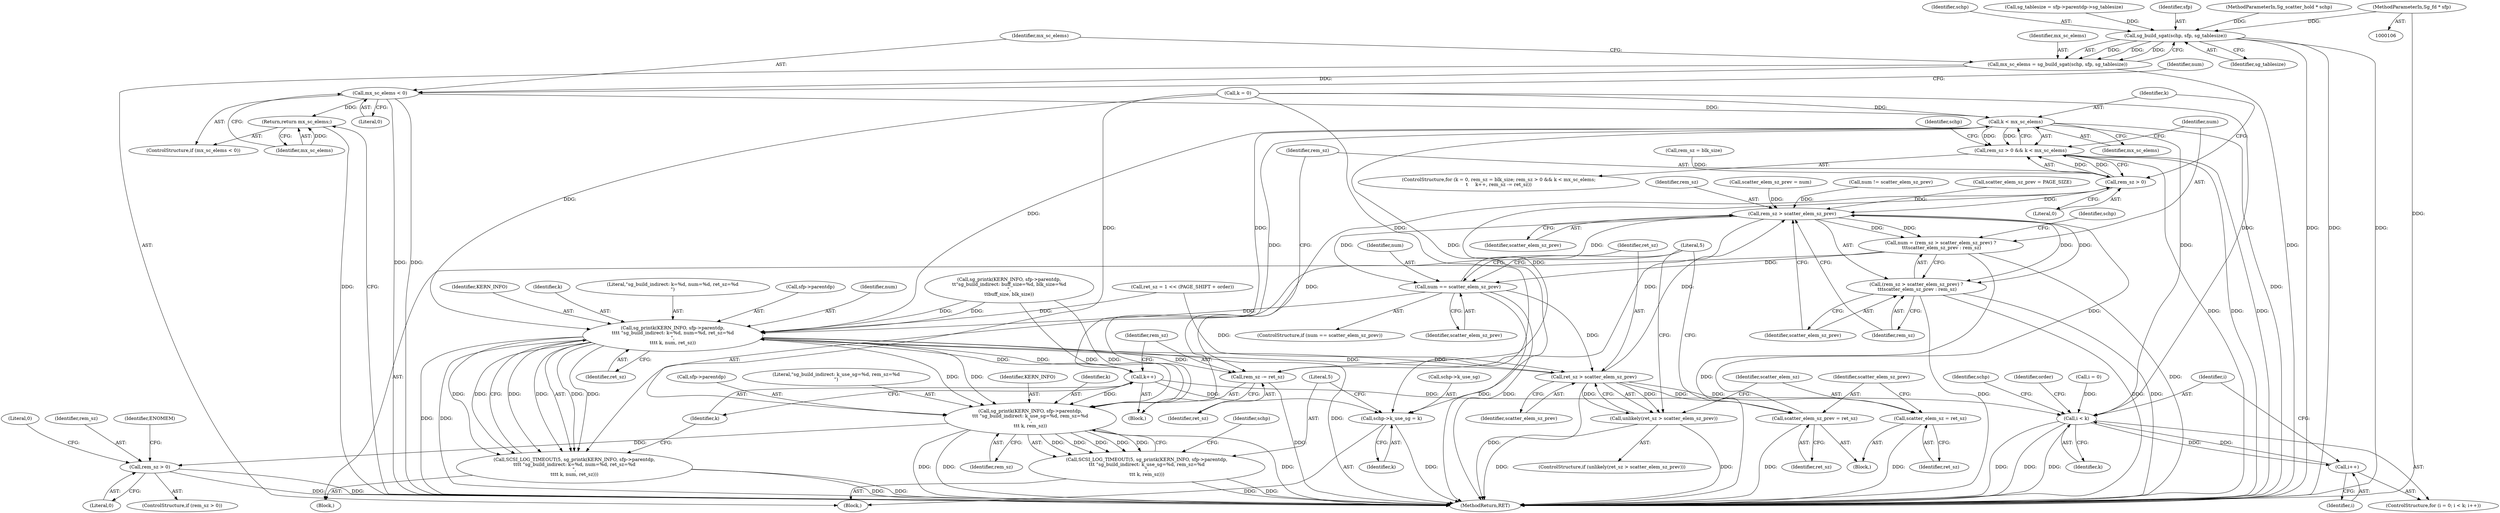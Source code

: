 digraph "0_linux_a45b599ad808c3c982fdcdc12b0b8611c2f92824@pointer" {
"1000108" [label="(MethodParameterIn,Sg_fd * sfp)"];
"1000177" [label="(Call,sg_build_sgat(schp, sfp, sg_tablesize))"];
"1000175" [label="(Call,mx_sc_elems = sg_build_sgat(schp, sfp, sg_tablesize))"];
"1000182" [label="(Call,mx_sc_elems < 0)"];
"1000185" [label="(Return,return mx_sc_elems;)"];
"1000257" [label="(Call,k < mx_sc_elems)"];
"1000253" [label="(Call,rem_sz > 0 && k < mx_sc_elems)"];
"1000313" [label="(Call,sg_printk(KERN_INFO, sfp->parentdp,\n\t\t\t\t \"sg_build_indirect: k=%d, num=%d, ret_sz=%d\n\",\n\t\t\t\t k, num, ret_sz))"];
"1000261" [label="(Call,k++)"];
"1000327" [label="(Call,schp->k_use_sg = k)"];
"1000334" [label="(Call,sg_printk(KERN_INFO, sfp->parentdp,\n\t\t\t \"sg_build_indirect: k_use_sg=%d, rem_sz=%d\n\",\n\t\t\t k, rem_sz))"];
"1000332" [label="(Call,SCSI_LOG_TIMEOUT(5, sg_printk(KERN_INFO, sfp->parentdp,\n\t\t\t \"sg_build_indirect: k_use_sg=%d, rem_sz=%d\n\",\n\t\t\t k, rem_sz)))"];
"1000348" [label="(Call,rem_sz > 0)"];
"1000361" [label="(Call,i < k)"];
"1000364" [label="(Call,i++)"];
"1000263" [label="(Call,rem_sz -= ret_sz)"];
"1000254" [label="(Call,rem_sz > 0)"];
"1000270" [label="(Call,rem_sz > scatter_elem_sz_prev)"];
"1000267" [label="(Call,num = (rem_sz > scatter_elem_sz_prev) ?\n \t\t\tscatter_elem_sz_prev : rem_sz)"];
"1000295" [label="(Call,num == scatter_elem_sz_prev)"];
"1000301" [label="(Call,ret_sz > scatter_elem_sz_prev)"];
"1000300" [label="(Call,unlikely(ret_sz > scatter_elem_sz_prev))"];
"1000305" [label="(Call,scatter_elem_sz = ret_sz)"];
"1000308" [label="(Call,scatter_elem_sz_prev = ret_sz)"];
"1000269" [label="(Call,(rem_sz > scatter_elem_sz_prev) ?\n \t\t\tscatter_elem_sz_prev : rem_sz)"];
"1000311" [label="(Call,SCSI_LOG_TIMEOUT(5, sg_printk(KERN_INFO, sfp->parentdp,\n\t\t\t\t \"sg_build_indirect: k=%d, num=%d, ret_sz=%d\n\",\n\t\t\t\t k, num, ret_sz)))"];
"1000348" [label="(Call,rem_sz > 0)"];
"1000295" [label="(Call,num == scatter_elem_sz_prev)"];
"1000365" [label="(Identifier,i)"];
"1000108" [label="(MethodParameterIn,Sg_fd * sfp)"];
"1000310" [label="(Identifier,ret_sz)"];
"1000320" [label="(Identifier,num)"];
"1000273" [label="(Identifier,scatter_elem_sz_prev)"];
"1000341" [label="(Identifier,rem_sz)"];
"1000318" [label="(Literal,\"sg_build_indirect: k=%d, num=%d, ret_sz=%d\n\")"];
"1000315" [label="(Call,sfp->parentdp)"];
"1000269" [label="(Call,(rem_sz > scatter_elem_sz_prev) ?\n \t\t\tscatter_elem_sz_prev : rem_sz)"];
"1000328" [label="(Call,schp->k_use_sg)"];
"1000307" [label="(Identifier,ret_sz)"];
"1000258" [label="(Identifier,k)"];
"1000332" [label="(Call,SCSI_LOG_TIMEOUT(5, sg_printk(KERN_INFO, sfp->parentdp,\n\t\t\t \"sg_build_indirect: k_use_sg=%d, rem_sz=%d\n\",\n\t\t\t k, rem_sz)))"];
"1000321" [label="(Identifier,ret_sz)"];
"1000382" [label="(MethodReturn,RET)"];
"1000238" [label="(Call,ret_sz = 1 << (PAGE_SHIFT + order))"];
"1000333" [label="(Literal,5)"];
"1000267" [label="(Call,num = (rem_sz > scatter_elem_sz_prev) ?\n \t\t\tscatter_elem_sz_prev : rem_sz)"];
"1000306" [label="(Identifier,scatter_elem_sz)"];
"1000186" [label="(Identifier,mx_sc_elems)"];
"1000266" [label="(Block,)"];
"1000300" [label="(Call,unlikely(ret_sz > scatter_elem_sz_prev))"];
"1000363" [label="(Identifier,k)"];
"1000208" [label="(Call,scatter_elem_sz_prev = num)"];
"1000349" [label="(Identifier,rem_sz)"];
"1000270" [label="(Call,rem_sz > scatter_elem_sz_prev)"];
"1000253" [label="(Call,rem_sz > 0 && k < mx_sc_elems)"];
"1000302" [label="(Identifier,ret_sz)"];
"1000272" [label="(Identifier,scatter_elem_sz_prev)"];
"1000314" [label="(Identifier,KERN_INFO)"];
"1000268" [label="(Identifier,num)"];
"1000264" [label="(Identifier,rem_sz)"];
"1000309" [label="(Identifier,scatter_elem_sz_prev)"];
"1000262" [label="(Identifier,k)"];
"1000256" [label="(Literal,0)"];
"1000304" [label="(Block,)"];
"1000188" [label="(Identifier,num)"];
"1000353" [label="(Identifier,ENOMEM)"];
"1000334" [label="(Call,sg_printk(KERN_INFO, sfp->parentdp,\n\t\t\t \"sg_build_indirect: k_use_sg=%d, rem_sz=%d\n\",\n\t\t\t k, rem_sz))"];
"1000110" [label="(Block,)"];
"1000184" [label="(Literal,0)"];
"1000303" [label="(Identifier,scatter_elem_sz_prev)"];
"1000257" [label="(Call,k < mx_sc_elems)"];
"1000178" [label="(Identifier,schp)"];
"1000250" [label="(Call,rem_sz = blk_size)"];
"1000357" [label="(ControlStructure,for (i = 0; i < k; i++))"];
"1000313" [label="(Call,sg_printk(KERN_INFO, sfp->parentdp,\n\t\t\t\t \"sg_build_indirect: k=%d, num=%d, ret_sz=%d\n\",\n\t\t\t\t k, num, ret_sz))"];
"1000361" [label="(Call,i < k)"];
"1000327" [label="(Call,schp->k_use_sg = k)"];
"1000192" [label="(Call,num != scatter_elem_sz_prev)"];
"1000335" [label="(Identifier,KERN_INFO)"];
"1000177" [label="(Call,sg_build_sgat(schp, sfp, sg_tablesize))"];
"1000319" [label="(Identifier,k)"];
"1000255" [label="(Identifier,rem_sz)"];
"1000260" [label="(Block,)"];
"1000274" [label="(Identifier,rem_sz)"];
"1000362" [label="(Identifier,i)"];
"1000265" [label="(Identifier,ret_sz)"];
"1000347" [label="(ControlStructure,if (rem_sz > 0))"];
"1000369" [label="(Identifier,schp)"];
"1000305" [label="(Call,scatter_elem_sz = ret_sz)"];
"1000350" [label="(Literal,0)"];
"1000355" [label="(Literal,0)"];
"1000245" [label="(ControlStructure,for (k = 0, rem_sz = blk_size; rem_sz > 0 && k < mx_sc_elems;\n\t     k++, rem_sz -= ret_sz))"];
"1000308" [label="(Call,scatter_elem_sz_prev = ret_sz)"];
"1000182" [label="(Call,mx_sc_elems < 0)"];
"1000204" [label="(Call,scatter_elem_sz_prev = PAGE_SIZE)"];
"1000121" [label="(Call,sg_tablesize = sfp->parentdp->sg_tablesize)"];
"1000183" [label="(Identifier,mx_sc_elems)"];
"1000167" [label="(Call,sg_printk(KERN_INFO, sfp->parentdp,\n\t\t\"sg_build_indirect: buff_size=%d, blk_size=%d\n\",\n\t\tbuff_size, blk_size))"];
"1000247" [label="(Call,k = 0)"];
"1000340" [label="(Identifier,k)"];
"1000179" [label="(Identifier,sfp)"];
"1000185" [label="(Return,return mx_sc_elems;)"];
"1000294" [label="(ControlStructure,if (num == scatter_elem_sz_prev))"];
"1000180" [label="(Identifier,sg_tablesize)"];
"1000263" [label="(Call,rem_sz -= ret_sz)"];
"1000344" [label="(Identifier,schp)"];
"1000324" [label="(Identifier,schp)"];
"1000271" [label="(Identifier,rem_sz)"];
"1000376" [label="(Identifier,order)"];
"1000254" [label="(Call,rem_sz > 0)"];
"1000312" [label="(Literal,5)"];
"1000336" [label="(Call,sfp->parentdp)"];
"1000297" [label="(Identifier,scatter_elem_sz_prev)"];
"1000339" [label="(Literal,\"sg_build_indirect: k_use_sg=%d, rem_sz=%d\n\")"];
"1000296" [label="(Identifier,num)"];
"1000331" [label="(Identifier,k)"];
"1000364" [label="(Call,i++)"];
"1000278" [label="(Identifier,schp)"];
"1000176" [label="(Identifier,mx_sc_elems)"];
"1000261" [label="(Call,k++)"];
"1000299" [label="(ControlStructure,if (unlikely(ret_sz > scatter_elem_sz_prev)))"];
"1000311" [label="(Call,SCSI_LOG_TIMEOUT(5, sg_printk(KERN_INFO, sfp->parentdp,\n\t\t\t\t \"sg_build_indirect: k=%d, num=%d, ret_sz=%d\n\",\n\t\t\t\t k, num, ret_sz)))"];
"1000259" [label="(Identifier,mx_sc_elems)"];
"1000181" [label="(ControlStructure,if (mx_sc_elems < 0))"];
"1000107" [label="(MethodParameterIn,Sg_scatter_hold * schp)"];
"1000358" [label="(Call,i = 0)"];
"1000301" [label="(Call,ret_sz > scatter_elem_sz_prev)"];
"1000175" [label="(Call,mx_sc_elems = sg_build_sgat(schp, sfp, sg_tablesize))"];
"1000108" -> "1000106"  [label="AST: "];
"1000108" -> "1000382"  [label="DDG: "];
"1000108" -> "1000177"  [label="DDG: "];
"1000177" -> "1000175"  [label="AST: "];
"1000177" -> "1000180"  [label="CFG: "];
"1000178" -> "1000177"  [label="AST: "];
"1000179" -> "1000177"  [label="AST: "];
"1000180" -> "1000177"  [label="AST: "];
"1000175" -> "1000177"  [label="CFG: "];
"1000177" -> "1000382"  [label="DDG: "];
"1000177" -> "1000382"  [label="DDG: "];
"1000177" -> "1000382"  [label="DDG: "];
"1000177" -> "1000175"  [label="DDG: "];
"1000177" -> "1000175"  [label="DDG: "];
"1000177" -> "1000175"  [label="DDG: "];
"1000107" -> "1000177"  [label="DDG: "];
"1000121" -> "1000177"  [label="DDG: "];
"1000175" -> "1000110"  [label="AST: "];
"1000176" -> "1000175"  [label="AST: "];
"1000183" -> "1000175"  [label="CFG: "];
"1000175" -> "1000382"  [label="DDG: "];
"1000175" -> "1000182"  [label="DDG: "];
"1000182" -> "1000181"  [label="AST: "];
"1000182" -> "1000184"  [label="CFG: "];
"1000183" -> "1000182"  [label="AST: "];
"1000184" -> "1000182"  [label="AST: "];
"1000186" -> "1000182"  [label="CFG: "];
"1000188" -> "1000182"  [label="CFG: "];
"1000182" -> "1000382"  [label="DDG: "];
"1000182" -> "1000382"  [label="DDG: "];
"1000182" -> "1000185"  [label="DDG: "];
"1000182" -> "1000257"  [label="DDG: "];
"1000185" -> "1000181"  [label="AST: "];
"1000185" -> "1000186"  [label="CFG: "];
"1000186" -> "1000185"  [label="AST: "];
"1000382" -> "1000185"  [label="CFG: "];
"1000185" -> "1000382"  [label="DDG: "];
"1000186" -> "1000185"  [label="DDG: "];
"1000257" -> "1000253"  [label="AST: "];
"1000257" -> "1000259"  [label="CFG: "];
"1000258" -> "1000257"  [label="AST: "];
"1000259" -> "1000257"  [label="AST: "];
"1000253" -> "1000257"  [label="CFG: "];
"1000257" -> "1000382"  [label="DDG: "];
"1000257" -> "1000253"  [label="DDG: "];
"1000257" -> "1000253"  [label="DDG: "];
"1000247" -> "1000257"  [label="DDG: "];
"1000261" -> "1000257"  [label="DDG: "];
"1000257" -> "1000313"  [label="DDG: "];
"1000257" -> "1000327"  [label="DDG: "];
"1000257" -> "1000334"  [label="DDG: "];
"1000257" -> "1000361"  [label="DDG: "];
"1000253" -> "1000245"  [label="AST: "];
"1000253" -> "1000254"  [label="CFG: "];
"1000254" -> "1000253"  [label="AST: "];
"1000268" -> "1000253"  [label="CFG: "];
"1000324" -> "1000253"  [label="CFG: "];
"1000253" -> "1000382"  [label="DDG: "];
"1000253" -> "1000382"  [label="DDG: "];
"1000253" -> "1000382"  [label="DDG: "];
"1000254" -> "1000253"  [label="DDG: "];
"1000254" -> "1000253"  [label="DDG: "];
"1000313" -> "1000311"  [label="AST: "];
"1000313" -> "1000321"  [label="CFG: "];
"1000314" -> "1000313"  [label="AST: "];
"1000315" -> "1000313"  [label="AST: "];
"1000318" -> "1000313"  [label="AST: "];
"1000319" -> "1000313"  [label="AST: "];
"1000320" -> "1000313"  [label="AST: "];
"1000321" -> "1000313"  [label="AST: "];
"1000311" -> "1000313"  [label="CFG: "];
"1000313" -> "1000382"  [label="DDG: "];
"1000313" -> "1000382"  [label="DDG: "];
"1000313" -> "1000382"  [label="DDG: "];
"1000313" -> "1000261"  [label="DDG: "];
"1000313" -> "1000263"  [label="DDG: "];
"1000313" -> "1000301"  [label="DDG: "];
"1000313" -> "1000311"  [label="DDG: "];
"1000313" -> "1000311"  [label="DDG: "];
"1000313" -> "1000311"  [label="DDG: "];
"1000313" -> "1000311"  [label="DDG: "];
"1000313" -> "1000311"  [label="DDG: "];
"1000313" -> "1000311"  [label="DDG: "];
"1000167" -> "1000313"  [label="DDG: "];
"1000167" -> "1000313"  [label="DDG: "];
"1000247" -> "1000313"  [label="DDG: "];
"1000261" -> "1000313"  [label="DDG: "];
"1000295" -> "1000313"  [label="DDG: "];
"1000238" -> "1000313"  [label="DDG: "];
"1000301" -> "1000313"  [label="DDG: "];
"1000313" -> "1000334"  [label="DDG: "];
"1000313" -> "1000334"  [label="DDG: "];
"1000261" -> "1000260"  [label="AST: "];
"1000261" -> "1000262"  [label="CFG: "];
"1000262" -> "1000261"  [label="AST: "];
"1000264" -> "1000261"  [label="CFG: "];
"1000261" -> "1000327"  [label="DDG: "];
"1000261" -> "1000334"  [label="DDG: "];
"1000261" -> "1000361"  [label="DDG: "];
"1000327" -> "1000110"  [label="AST: "];
"1000327" -> "1000331"  [label="CFG: "];
"1000328" -> "1000327"  [label="AST: "];
"1000331" -> "1000327"  [label="AST: "];
"1000333" -> "1000327"  [label="CFG: "];
"1000327" -> "1000382"  [label="DDG: "];
"1000247" -> "1000327"  [label="DDG: "];
"1000334" -> "1000332"  [label="AST: "];
"1000334" -> "1000341"  [label="CFG: "];
"1000335" -> "1000334"  [label="AST: "];
"1000336" -> "1000334"  [label="AST: "];
"1000339" -> "1000334"  [label="AST: "];
"1000340" -> "1000334"  [label="AST: "];
"1000341" -> "1000334"  [label="AST: "];
"1000332" -> "1000334"  [label="CFG: "];
"1000334" -> "1000382"  [label="DDG: "];
"1000334" -> "1000382"  [label="DDG: "];
"1000334" -> "1000382"  [label="DDG: "];
"1000334" -> "1000332"  [label="DDG: "];
"1000334" -> "1000332"  [label="DDG: "];
"1000334" -> "1000332"  [label="DDG: "];
"1000334" -> "1000332"  [label="DDG: "];
"1000334" -> "1000332"  [label="DDG: "];
"1000167" -> "1000334"  [label="DDG: "];
"1000167" -> "1000334"  [label="DDG: "];
"1000247" -> "1000334"  [label="DDG: "];
"1000254" -> "1000334"  [label="DDG: "];
"1000334" -> "1000348"  [label="DDG: "];
"1000332" -> "1000110"  [label="AST: "];
"1000333" -> "1000332"  [label="AST: "];
"1000344" -> "1000332"  [label="CFG: "];
"1000332" -> "1000382"  [label="DDG: "];
"1000332" -> "1000382"  [label="DDG: "];
"1000348" -> "1000347"  [label="AST: "];
"1000348" -> "1000350"  [label="CFG: "];
"1000349" -> "1000348"  [label="AST: "];
"1000350" -> "1000348"  [label="AST: "];
"1000353" -> "1000348"  [label="CFG: "];
"1000355" -> "1000348"  [label="CFG: "];
"1000348" -> "1000382"  [label="DDG: "];
"1000348" -> "1000382"  [label="DDG: "];
"1000361" -> "1000357"  [label="AST: "];
"1000361" -> "1000363"  [label="CFG: "];
"1000362" -> "1000361"  [label="AST: "];
"1000363" -> "1000361"  [label="AST: "];
"1000369" -> "1000361"  [label="CFG: "];
"1000376" -> "1000361"  [label="CFG: "];
"1000361" -> "1000382"  [label="DDG: "];
"1000361" -> "1000382"  [label="DDG: "];
"1000361" -> "1000382"  [label="DDG: "];
"1000364" -> "1000361"  [label="DDG: "];
"1000358" -> "1000361"  [label="DDG: "];
"1000247" -> "1000361"  [label="DDG: "];
"1000361" -> "1000364"  [label="DDG: "];
"1000364" -> "1000357"  [label="AST: "];
"1000364" -> "1000365"  [label="CFG: "];
"1000365" -> "1000364"  [label="AST: "];
"1000362" -> "1000364"  [label="CFG: "];
"1000263" -> "1000260"  [label="AST: "];
"1000263" -> "1000265"  [label="CFG: "];
"1000264" -> "1000263"  [label="AST: "];
"1000265" -> "1000263"  [label="AST: "];
"1000255" -> "1000263"  [label="CFG: "];
"1000263" -> "1000382"  [label="DDG: "];
"1000263" -> "1000254"  [label="DDG: "];
"1000270" -> "1000263"  [label="DDG: "];
"1000254" -> "1000256"  [label="CFG: "];
"1000255" -> "1000254"  [label="AST: "];
"1000256" -> "1000254"  [label="AST: "];
"1000258" -> "1000254"  [label="CFG: "];
"1000250" -> "1000254"  [label="DDG: "];
"1000254" -> "1000270"  [label="DDG: "];
"1000270" -> "1000269"  [label="AST: "];
"1000270" -> "1000272"  [label="CFG: "];
"1000271" -> "1000270"  [label="AST: "];
"1000272" -> "1000270"  [label="AST: "];
"1000273" -> "1000270"  [label="CFG: "];
"1000274" -> "1000270"  [label="CFG: "];
"1000270" -> "1000267"  [label="DDG: "];
"1000270" -> "1000267"  [label="DDG: "];
"1000308" -> "1000270"  [label="DDG: "];
"1000192" -> "1000270"  [label="DDG: "];
"1000208" -> "1000270"  [label="DDG: "];
"1000301" -> "1000270"  [label="DDG: "];
"1000295" -> "1000270"  [label="DDG: "];
"1000204" -> "1000270"  [label="DDG: "];
"1000270" -> "1000269"  [label="DDG: "];
"1000270" -> "1000269"  [label="DDG: "];
"1000270" -> "1000295"  [label="DDG: "];
"1000267" -> "1000266"  [label="AST: "];
"1000267" -> "1000269"  [label="CFG: "];
"1000268" -> "1000267"  [label="AST: "];
"1000269" -> "1000267"  [label="AST: "];
"1000278" -> "1000267"  [label="CFG: "];
"1000267" -> "1000382"  [label="DDG: "];
"1000267" -> "1000382"  [label="DDG: "];
"1000267" -> "1000295"  [label="DDG: "];
"1000295" -> "1000294"  [label="AST: "];
"1000295" -> "1000297"  [label="CFG: "];
"1000296" -> "1000295"  [label="AST: "];
"1000297" -> "1000295"  [label="AST: "];
"1000302" -> "1000295"  [label="CFG: "];
"1000312" -> "1000295"  [label="CFG: "];
"1000295" -> "1000382"  [label="DDG: "];
"1000295" -> "1000382"  [label="DDG: "];
"1000295" -> "1000301"  [label="DDG: "];
"1000301" -> "1000300"  [label="AST: "];
"1000301" -> "1000303"  [label="CFG: "];
"1000302" -> "1000301"  [label="AST: "];
"1000303" -> "1000301"  [label="AST: "];
"1000300" -> "1000301"  [label="CFG: "];
"1000301" -> "1000382"  [label="DDG: "];
"1000301" -> "1000300"  [label="DDG: "];
"1000301" -> "1000300"  [label="DDG: "];
"1000238" -> "1000301"  [label="DDG: "];
"1000301" -> "1000305"  [label="DDG: "];
"1000301" -> "1000308"  [label="DDG: "];
"1000300" -> "1000299"  [label="AST: "];
"1000306" -> "1000300"  [label="CFG: "];
"1000312" -> "1000300"  [label="CFG: "];
"1000300" -> "1000382"  [label="DDG: "];
"1000300" -> "1000382"  [label="DDG: "];
"1000305" -> "1000304"  [label="AST: "];
"1000305" -> "1000307"  [label="CFG: "];
"1000306" -> "1000305"  [label="AST: "];
"1000307" -> "1000305"  [label="AST: "];
"1000309" -> "1000305"  [label="CFG: "];
"1000305" -> "1000382"  [label="DDG: "];
"1000308" -> "1000304"  [label="AST: "];
"1000308" -> "1000310"  [label="CFG: "];
"1000309" -> "1000308"  [label="AST: "];
"1000310" -> "1000308"  [label="AST: "];
"1000312" -> "1000308"  [label="CFG: "];
"1000308" -> "1000382"  [label="DDG: "];
"1000269" -> "1000273"  [label="CFG: "];
"1000269" -> "1000274"  [label="CFG: "];
"1000273" -> "1000269"  [label="AST: "];
"1000274" -> "1000269"  [label="AST: "];
"1000269" -> "1000382"  [label="DDG: "];
"1000269" -> "1000382"  [label="DDG: "];
"1000269" -> "1000382"  [label="DDG: "];
"1000311" -> "1000266"  [label="AST: "];
"1000312" -> "1000311"  [label="AST: "];
"1000262" -> "1000311"  [label="CFG: "];
"1000311" -> "1000382"  [label="DDG: "];
"1000311" -> "1000382"  [label="DDG: "];
}
